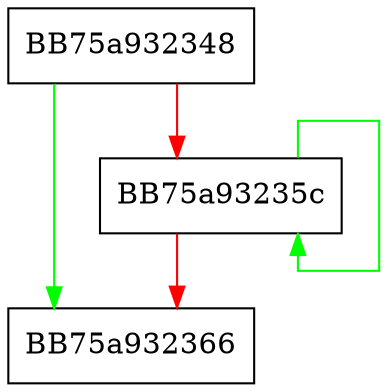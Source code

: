 digraph to_bytes {
  node [shape="box"];
  graph [splines=ortho];
  BB75a932348 -> BB75a932366 [color="green"];
  BB75a932348 -> BB75a93235c [color="red"];
  BB75a93235c -> BB75a93235c [color="green"];
  BB75a93235c -> BB75a932366 [color="red"];
}